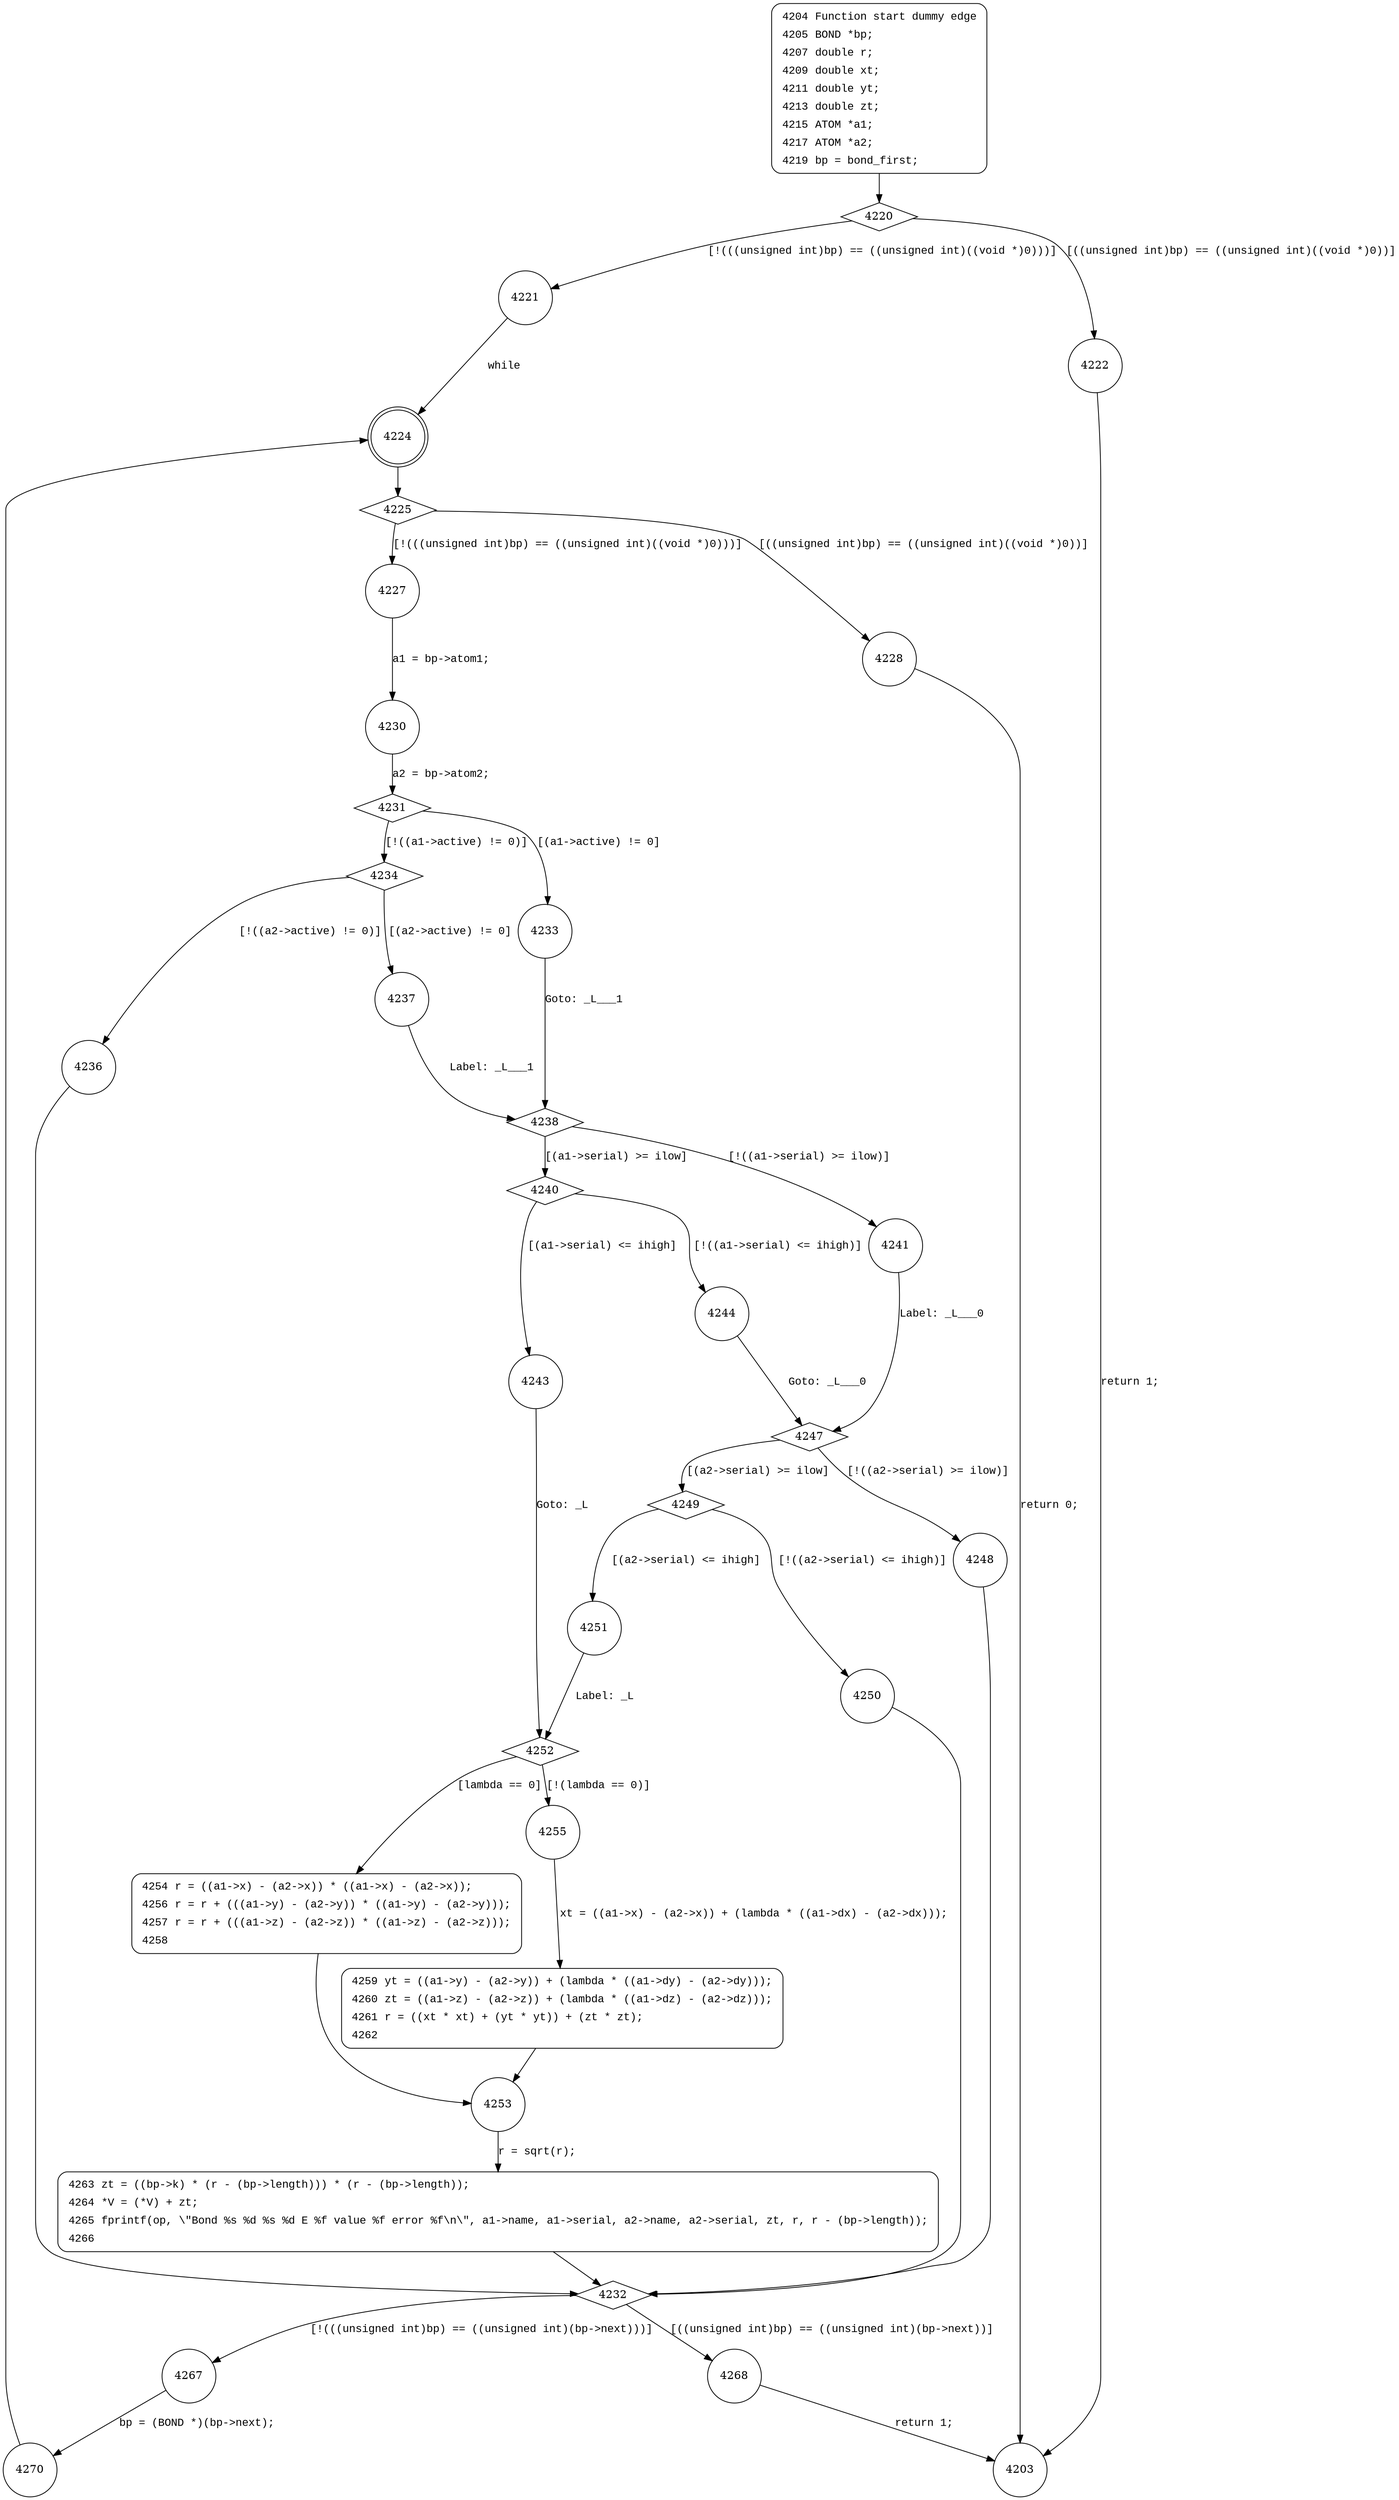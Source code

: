 digraph a_bond {
4220 [shape="diamond"]
4221 [shape="circle"]
4222 [shape="circle"]
4224 [shape="doublecircle"]
4225 [shape="diamond"]
4227 [shape="circle"]
4228 [shape="circle"]
4230 [shape="circle"]
4231 [shape="diamond"]
4234 [shape="diamond"]
4233 [shape="circle"]
4238 [shape="diamond"]
4241 [shape="circle"]
4240 [shape="diamond"]
4244 [shape="circle"]
4243 [shape="circle"]
4252 [shape="diamond"]
4255 [shape="circle"]
4254 [shape="circle"]
4253 [shape="circle"]
4263 [shape="circle"]
4232 [shape="diamond"]
4267 [shape="circle"]
4268 [shape="circle"]
4270 [shape="circle"]
4259 [shape="circle"]
4247 [shape="diamond"]
4248 [shape="circle"]
4249 [shape="diamond"]
4250 [shape="circle"]
4251 [shape="circle"]
4236 [shape="circle"]
4237 [shape="circle"]
4203 [shape="circle"]
4204 [style="filled,bold" penwidth="1" fillcolor="white" fontname="Courier New" shape="Mrecord" label=<<table border="0" cellborder="0" cellpadding="3" bgcolor="white"><tr><td align="right">4204</td><td align="left">Function start dummy edge</td></tr><tr><td align="right">4205</td><td align="left">BOND *bp;</td></tr><tr><td align="right">4207</td><td align="left">double r;</td></tr><tr><td align="right">4209</td><td align="left">double xt;</td></tr><tr><td align="right">4211</td><td align="left">double yt;</td></tr><tr><td align="right">4213</td><td align="left">double zt;</td></tr><tr><td align="right">4215</td><td align="left">ATOM *a1;</td></tr><tr><td align="right">4217</td><td align="left">ATOM *a2;</td></tr><tr><td align="right">4219</td><td align="left">bp = bond_first;</td></tr></table>>]
4204 -> 4220[label=""]
4254 [style="filled,bold" penwidth="1" fillcolor="white" fontname="Courier New" shape="Mrecord" label=<<table border="0" cellborder="0" cellpadding="3" bgcolor="white"><tr><td align="right">4254</td><td align="left">r = ((a1-&gt;x) - (a2-&gt;x)) * ((a1-&gt;x) - (a2-&gt;x));</td></tr><tr><td align="right">4256</td><td align="left">r = r + (((a1-&gt;y) - (a2-&gt;y)) * ((a1-&gt;y) - (a2-&gt;y)));</td></tr><tr><td align="right">4257</td><td align="left">r = r + (((a1-&gt;z) - (a2-&gt;z)) * ((a1-&gt;z) - (a2-&gt;z)));</td></tr><tr><td align="right">4258</td><td align="left"></td></tr></table>>]
4254 -> 4253[label=""]
4263 [style="filled,bold" penwidth="1" fillcolor="white" fontname="Courier New" shape="Mrecord" label=<<table border="0" cellborder="0" cellpadding="3" bgcolor="white"><tr><td align="right">4263</td><td align="left">zt = ((bp-&gt;k) * (r - (bp-&gt;length))) * (r - (bp-&gt;length));</td></tr><tr><td align="right">4264</td><td align="left">*V = (*V) + zt;</td></tr><tr><td align="right">4265</td><td align="left">fprintf(op, \"Bond %s %d %s %d E %f value %f error %f\n\", a1-&gt;name, a1-&gt;serial, a2-&gt;name, a2-&gt;serial, zt, r, r - (bp-&gt;length));</td></tr><tr><td align="right">4266</td><td align="left"></td></tr></table>>]
4263 -> 4232[label=""]
4259 [style="filled,bold" penwidth="1" fillcolor="white" fontname="Courier New" shape="Mrecord" label=<<table border="0" cellborder="0" cellpadding="3" bgcolor="white"><tr><td align="right">4259</td><td align="left">yt = ((a1-&gt;y) - (a2-&gt;y)) + (lambda * ((a1-&gt;dy) - (a2-&gt;dy)));</td></tr><tr><td align="right">4260</td><td align="left">zt = ((a1-&gt;z) - (a2-&gt;z)) + (lambda * ((a1-&gt;dz) - (a2-&gt;dz)));</td></tr><tr><td align="right">4261</td><td align="left">r = ((xt * xt) + (yt * yt)) + (zt * zt);</td></tr><tr><td align="right">4262</td><td align="left"></td></tr></table>>]
4259 -> 4253[label=""]
4220 -> 4221 [label="[!(((unsigned int)bp) == ((unsigned int)((void *)0)))]" fontname="Courier New"]
4220 -> 4222 [label="[((unsigned int)bp) == ((unsigned int)((void *)0))]" fontname="Courier New"]
4221 -> 4224 [label="while" fontname="Courier New"]
4224 -> 4225 [label="" fontname="Courier New"]
4225 -> 4227 [label="[!(((unsigned int)bp) == ((unsigned int)((void *)0)))]" fontname="Courier New"]
4225 -> 4228 [label="[((unsigned int)bp) == ((unsigned int)((void *)0))]" fontname="Courier New"]
4227 -> 4230 [label="a1 = bp->atom1;" fontname="Courier New"]
4231 -> 4234 [label="[!((a1->active) != 0)]" fontname="Courier New"]
4231 -> 4233 [label="[(a1->active) != 0]" fontname="Courier New"]
4238 -> 4241 [label="[!((a1->serial) >= ilow)]" fontname="Courier New"]
4238 -> 4240 [label="[(a1->serial) >= ilow]" fontname="Courier New"]
4240 -> 4244 [label="[!((a1->serial) <= ihigh)]" fontname="Courier New"]
4240 -> 4243 [label="[(a1->serial) <= ihigh]" fontname="Courier New"]
4252 -> 4255 [label="[!(lambda == 0)]" fontname="Courier New"]
4252 -> 4254 [label="[lambda == 0]" fontname="Courier New"]
4253 -> 4263 [label="r = sqrt(r);" fontname="Courier New"]
4232 -> 4267 [label="[!(((unsigned int)bp) == ((unsigned int)(bp->next)))]" fontname="Courier New"]
4232 -> 4268 [label="[((unsigned int)bp) == ((unsigned int)(bp->next))]" fontname="Courier New"]
4267 -> 4270 [label="bp = (BOND *)(bp->next);" fontname="Courier New"]
4255 -> 4259 [label="xt = ((a1->x) - (a2->x)) + (lambda * ((a1->dx) - (a2->dx)));" fontname="Courier New"]
4244 -> 4247 [label="Goto: _L___0" fontname="Courier New"]
4247 -> 4248 [label="[!((a2->serial) >= ilow)]" fontname="Courier New"]
4247 -> 4249 [label="[(a2->serial) >= ilow]" fontname="Courier New"]
4249 -> 4250 [label="[!((a2->serial) <= ihigh)]" fontname="Courier New"]
4249 -> 4251 [label="[(a2->serial) <= ihigh]" fontname="Courier New"]
4250 -> 4232 [label="" fontname="Courier New"]
4241 -> 4247 [label="Label: _L___0" fontname="Courier New"]
4234 -> 4236 [label="[!((a2->active) != 0)]" fontname="Courier New"]
4234 -> 4237 [label="[(a2->active) != 0]" fontname="Courier New"]
4236 -> 4232 [label="" fontname="Courier New"]
4222 -> 4203 [label="return 1;" fontname="Courier New"]
4228 -> 4203 [label="return 0;" fontname="Courier New"]
4230 -> 4231 [label="a2 = bp->atom2;" fontname="Courier New"]
4233 -> 4238 [label="Goto: _L___1" fontname="Courier New"]
4243 -> 4252 [label="Goto: _L" fontname="Courier New"]
4268 -> 4203 [label="return 1;" fontname="Courier New"]
4270 -> 4224 [label="" fontname="Courier New"]
4251 -> 4252 [label="Label: _L" fontname="Courier New"]
4248 -> 4232 [label="" fontname="Courier New"]
4237 -> 4238 [label="Label: _L___1" fontname="Courier New"]
}